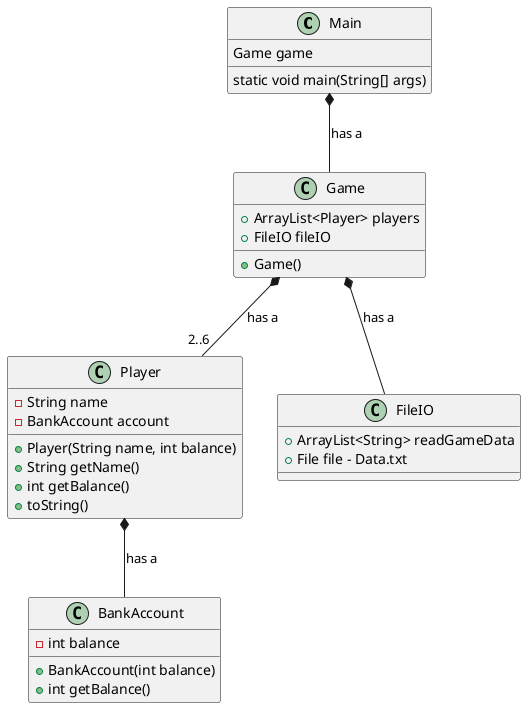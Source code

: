@startuml
class Main
class Game
class Player
class BankAccount
class FileIO

Main *-- Game : has a
Game *-- "2..6" Player : has a
Player *-- BankAccount : has a
Game *-- FileIO : has a

Main : static void main(String[] args)
Main : Game game

'comment
Game : +ArrayList<Player> players
Game : +FileIO fileIO
Game : +Game()


Player : -String name
Player : -BankAccount account
Player : +Player(String name, int balance)
Player : +String getName()
Player : +int getBalance()
Player : +toString()

BankAccount : -int balance
BankAccount : +BankAccount(int balance)
BankAccount : +int getBalance()

FileIO : +ArrayList<String> readGameData
FileIO : +File file - Data.txt

@enduml
